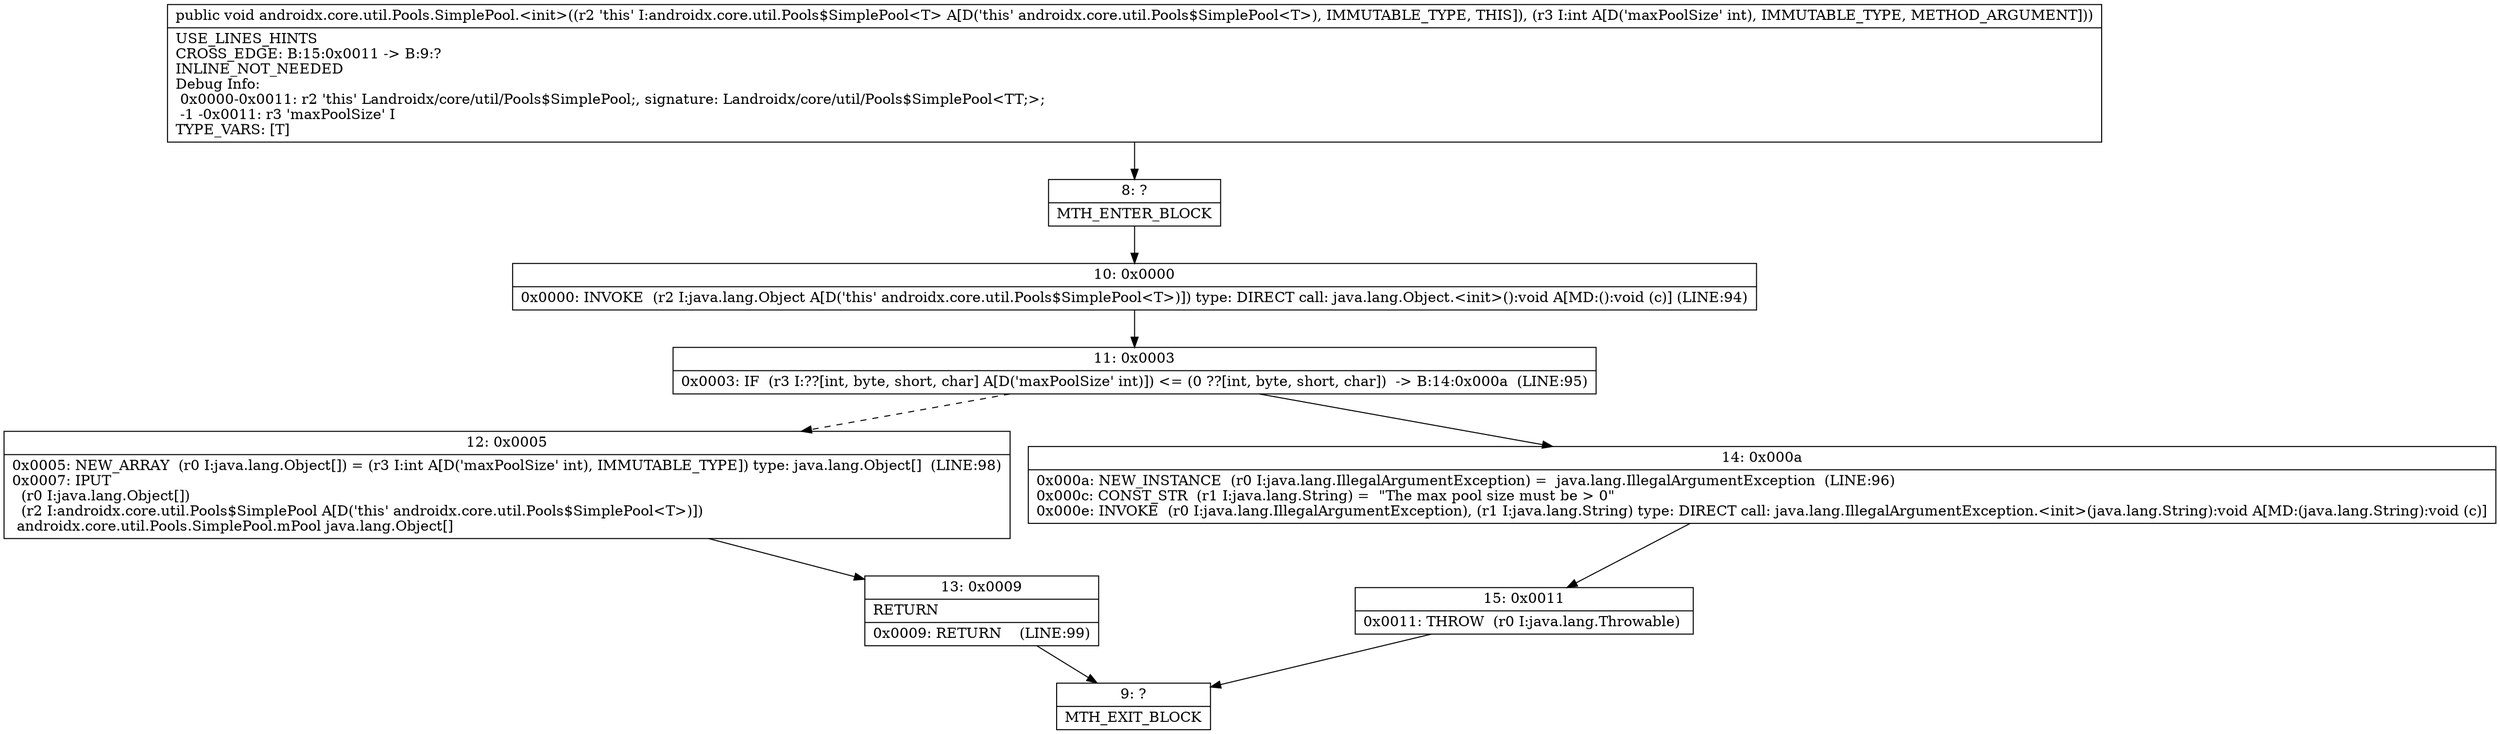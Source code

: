 digraph "CFG forandroidx.core.util.Pools.SimplePool.\<init\>(I)V" {
Node_8 [shape=record,label="{8\:\ ?|MTH_ENTER_BLOCK\l}"];
Node_10 [shape=record,label="{10\:\ 0x0000|0x0000: INVOKE  (r2 I:java.lang.Object A[D('this' androidx.core.util.Pools$SimplePool\<T\>)]) type: DIRECT call: java.lang.Object.\<init\>():void A[MD:():void (c)] (LINE:94)\l}"];
Node_11 [shape=record,label="{11\:\ 0x0003|0x0003: IF  (r3 I:??[int, byte, short, char] A[D('maxPoolSize' int)]) \<= (0 ??[int, byte, short, char])  \-\> B:14:0x000a  (LINE:95)\l}"];
Node_12 [shape=record,label="{12\:\ 0x0005|0x0005: NEW_ARRAY  (r0 I:java.lang.Object[]) = (r3 I:int A[D('maxPoolSize' int), IMMUTABLE_TYPE]) type: java.lang.Object[]  (LINE:98)\l0x0007: IPUT  \l  (r0 I:java.lang.Object[])\l  (r2 I:androidx.core.util.Pools$SimplePool A[D('this' androidx.core.util.Pools$SimplePool\<T\>)])\l androidx.core.util.Pools.SimplePool.mPool java.lang.Object[] \l}"];
Node_13 [shape=record,label="{13\:\ 0x0009|RETURN\l|0x0009: RETURN    (LINE:99)\l}"];
Node_9 [shape=record,label="{9\:\ ?|MTH_EXIT_BLOCK\l}"];
Node_14 [shape=record,label="{14\:\ 0x000a|0x000a: NEW_INSTANCE  (r0 I:java.lang.IllegalArgumentException) =  java.lang.IllegalArgumentException  (LINE:96)\l0x000c: CONST_STR  (r1 I:java.lang.String) =  \"The max pool size must be \> 0\" \l0x000e: INVOKE  (r0 I:java.lang.IllegalArgumentException), (r1 I:java.lang.String) type: DIRECT call: java.lang.IllegalArgumentException.\<init\>(java.lang.String):void A[MD:(java.lang.String):void (c)]\l}"];
Node_15 [shape=record,label="{15\:\ 0x0011|0x0011: THROW  (r0 I:java.lang.Throwable) \l}"];
MethodNode[shape=record,label="{public void androidx.core.util.Pools.SimplePool.\<init\>((r2 'this' I:androidx.core.util.Pools$SimplePool\<T\> A[D('this' androidx.core.util.Pools$SimplePool\<T\>), IMMUTABLE_TYPE, THIS]), (r3 I:int A[D('maxPoolSize' int), IMMUTABLE_TYPE, METHOD_ARGUMENT]))  | USE_LINES_HINTS\lCROSS_EDGE: B:15:0x0011 \-\> B:9:?\lINLINE_NOT_NEEDED\lDebug Info:\l  0x0000\-0x0011: r2 'this' Landroidx\/core\/util\/Pools$SimplePool;, signature: Landroidx\/core\/util\/Pools$SimplePool\<TT;\>;\l  \-1 \-0x0011: r3 'maxPoolSize' I\lTYPE_VARS: [T]\l}"];
MethodNode -> Node_8;Node_8 -> Node_10;
Node_10 -> Node_11;
Node_11 -> Node_12[style=dashed];
Node_11 -> Node_14;
Node_12 -> Node_13;
Node_13 -> Node_9;
Node_14 -> Node_15;
Node_15 -> Node_9;
}

